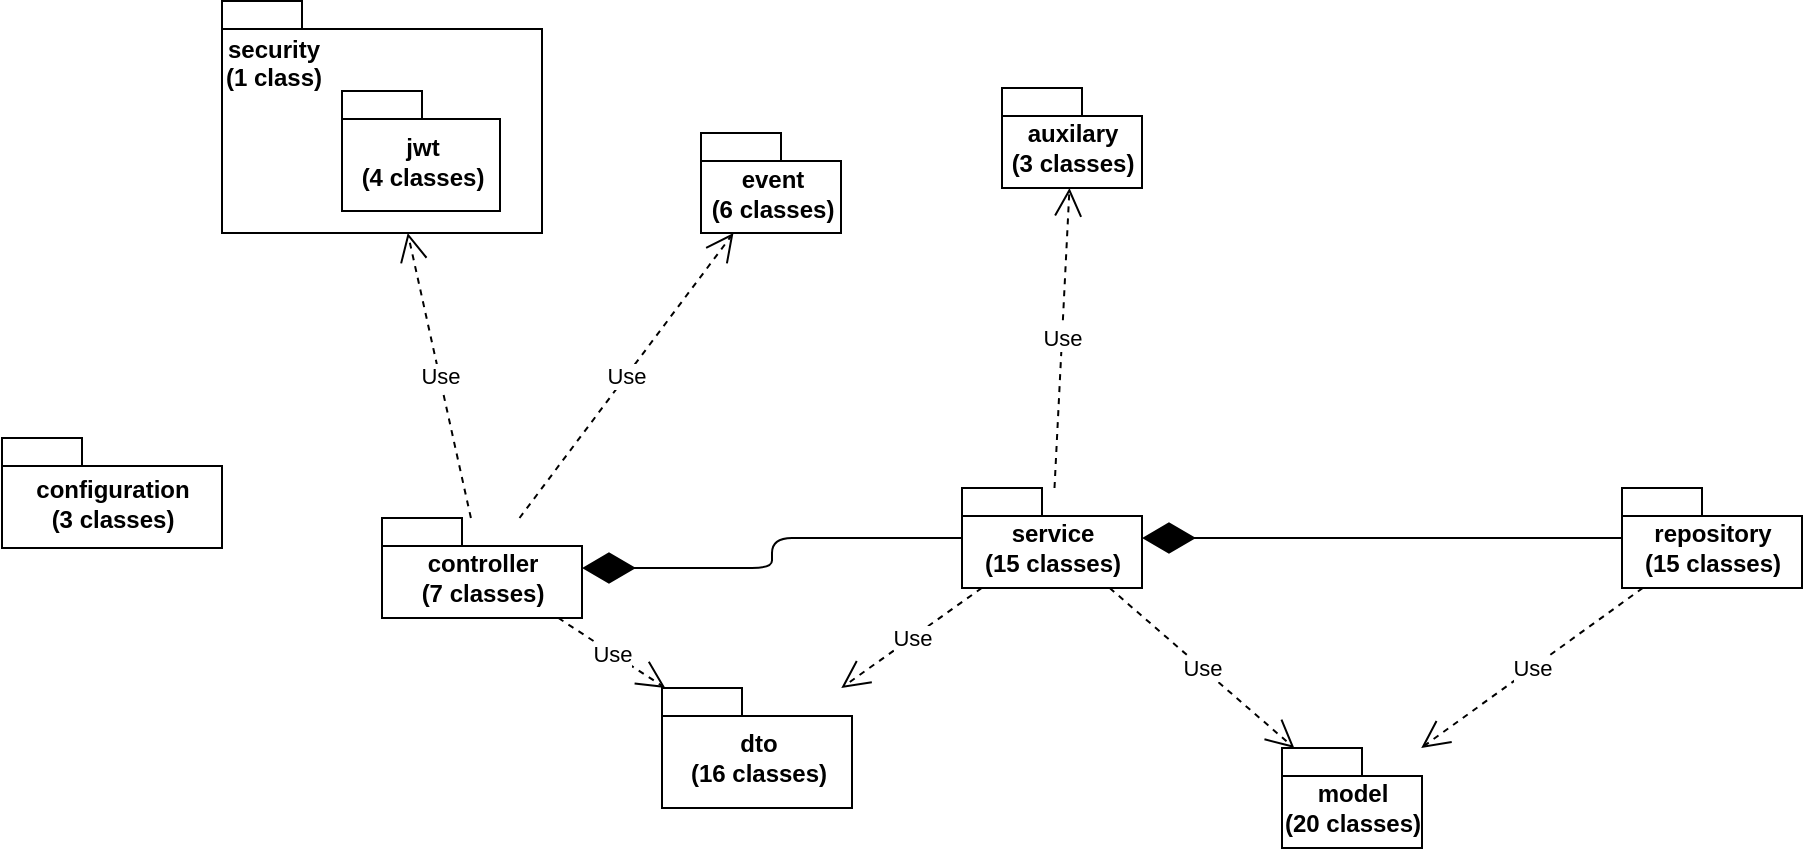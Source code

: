 <mxfile version="10.6.2" type="github"><diagram name="Page-1" id="b5b7bab2-c9e2-2cf4-8b2a-24fd1a2a6d21"><mxGraphModel dx="2221" dy="747" grid="1" gridSize="10" guides="1" tooltips="1" connect="1" arrows="1" fold="1" page="1" pageScale="1" pageWidth="827" pageHeight="1169" background="#ffffff" math="0" shadow="0"><root><mxCell id="0"/><mxCell id="1" parent="0"/><mxCell id="XyeGqPzX4b_ksrqaFT03-1" value="controller&lt;br&gt;(7 classes)&lt;br&gt;" style="shape=folder;fontStyle=1;spacingTop=10;tabWidth=40;tabHeight=14;tabPosition=left;html=1;" vertex="1" parent="1"><mxGeometry x="-10" y="515" width="100" height="50" as="geometry"/></mxCell><mxCell id="XyeGqPzX4b_ksrqaFT03-2" value="service&lt;br&gt;(15 classes)&lt;br&gt;" style="shape=folder;fontStyle=1;spacingTop=10;tabWidth=40;tabHeight=14;tabPosition=left;html=1;" vertex="1" parent="1"><mxGeometry x="280" y="500" width="90" height="50" as="geometry"/></mxCell><mxCell id="XyeGqPzX4b_ksrqaFT03-3" value="repository&lt;br&gt;(15 classes)&lt;br&gt;" style="shape=folder;fontStyle=1;spacingTop=10;tabWidth=40;tabHeight=14;tabPosition=left;html=1;" vertex="1" parent="1"><mxGeometry x="610" y="500" width="90" height="50" as="geometry"/></mxCell><mxCell id="XyeGqPzX4b_ksrqaFT03-6" value="" style="group" vertex="1" connectable="0" parent="1"><mxGeometry x="-90" y="256.5" width="160" height="116" as="geometry"/></mxCell><mxCell id="XyeGqPzX4b_ksrqaFT03-4" value="&lt;div style=&quot;text-align: center&quot;&gt;&lt;span&gt;security&lt;/span&gt;&lt;/div&gt;&lt;div style=&quot;text-align: center&quot;&gt;&lt;span&gt;(1 class)&lt;/span&gt;&lt;/div&gt;" style="shape=folder;fontStyle=1;spacingTop=10;tabWidth=40;tabHeight=14;tabPosition=left;html=1;verticalAlign=top;align=left;" vertex="1" parent="XyeGqPzX4b_ksrqaFT03-6"><mxGeometry width="160" height="116" as="geometry"/></mxCell><mxCell id="XyeGqPzX4b_ksrqaFT03-5" value="&lt;div style=&quot;text-align: center&quot;&gt;jwt&lt;/div&gt;&lt;div style=&quot;text-align: center&quot;&gt;(4 classes)&lt;/div&gt;" style="shape=folder;fontStyle=1;spacingTop=10;tabWidth=40;tabHeight=14;tabPosition=left;html=1;align=center;" vertex="1" parent="XyeGqPzX4b_ksrqaFT03-6"><mxGeometry x="60" y="45" width="79" height="60" as="geometry"/></mxCell><mxCell id="XyeGqPzX4b_ksrqaFT03-7" value="event&lt;br&gt;(6 classes)&lt;br&gt;" style="shape=folder;fontStyle=1;spacingTop=10;tabWidth=40;tabHeight=14;tabPosition=left;html=1;align=center;" vertex="1" parent="1"><mxGeometry x="149.5" y="322.5" width="70" height="50" as="geometry"/></mxCell><mxCell id="XyeGqPzX4b_ksrqaFT03-8" value="dto&lt;br&gt;(16 classes)&lt;br&gt;" style="shape=folder;fontStyle=1;spacingTop=10;tabWidth=40;tabHeight=14;tabPosition=left;html=1;align=center;" vertex="1" parent="1"><mxGeometry x="130" y="600" width="95" height="60" as="geometry"/></mxCell><mxCell id="XyeGqPzX4b_ksrqaFT03-9" value="configuration&lt;br&gt;(3 classes)&lt;br&gt;" style="shape=folder;fontStyle=1;spacingTop=10;tabWidth=40;tabHeight=14;tabPosition=left;html=1;align=center;" vertex="1" parent="1"><mxGeometry x="-200" y="475" width="110" height="55" as="geometry"/></mxCell><mxCell id="XyeGqPzX4b_ksrqaFT03-10" value="auxilary&lt;br&gt;(3 classes)&lt;br&gt;" style="shape=folder;fontStyle=1;spacingTop=10;tabWidth=40;tabHeight=14;tabPosition=left;html=1;align=center;" vertex="1" parent="1"><mxGeometry x="300" y="300" width="70" height="50" as="geometry"/></mxCell><mxCell id="XyeGqPzX4b_ksrqaFT03-13" value="Use" style="endArrow=open;endSize=12;dashed=1;html=1;" edge="1" parent="1" source="XyeGqPzX4b_ksrqaFT03-2" target="XyeGqPzX4b_ksrqaFT03-10"><mxGeometry width="160" relative="1" as="geometry"><mxPoint x="360" y="370" as="sourcePoint"/><mxPoint x="520" y="370" as="targetPoint"/></mxGeometry></mxCell><mxCell id="XyeGqPzX4b_ksrqaFT03-14" value="Use" style="endArrow=open;endSize=12;dashed=1;html=1;" edge="1" parent="1" source="XyeGqPzX4b_ksrqaFT03-1" target="XyeGqPzX4b_ksrqaFT03-4"><mxGeometry width="160" relative="1" as="geometry"><mxPoint x="140" y="400" as="sourcePoint"/><mxPoint x="300" y="400" as="targetPoint"/></mxGeometry></mxCell><mxCell id="XyeGqPzX4b_ksrqaFT03-15" value="model&lt;br&gt;(20 classes)&lt;br&gt;" style="shape=folder;fontStyle=1;spacingTop=10;tabWidth=40;tabHeight=14;tabPosition=left;html=1;align=center;" vertex="1" parent="1"><mxGeometry x="440" y="630" width="70" height="50" as="geometry"/></mxCell><mxCell id="XyeGqPzX4b_ksrqaFT03-17" value="Use" style="endArrow=open;endSize=12;dashed=1;html=1;" edge="1" parent="1" source="XyeGqPzX4b_ksrqaFT03-1" target="XyeGqPzX4b_ksrqaFT03-7"><mxGeometry width="160" relative="1" as="geometry"><mxPoint x="-10" y="570" as="sourcePoint"/><mxPoint x="150" y="570" as="targetPoint"/></mxGeometry></mxCell><mxCell id="XyeGqPzX4b_ksrqaFT03-18" value="" style="endArrow=diamondThin;endFill=1;endSize=24;html=1;edgeStyle=orthogonalEdgeStyle;" edge="1" parent="1" source="XyeGqPzX4b_ksrqaFT03-2" target="XyeGqPzX4b_ksrqaFT03-1"><mxGeometry width="160" relative="1" as="geometry"><mxPoint x="150" y="550" as="sourcePoint"/><mxPoint x="310" y="550" as="targetPoint"/></mxGeometry></mxCell><mxCell id="XyeGqPzX4b_ksrqaFT03-19" value="" style="endArrow=diamondThin;endFill=1;endSize=24;html=1;edgeStyle=elbowEdgeStyle;elbow=vertical;" edge="1" parent="1" source="XyeGqPzX4b_ksrqaFT03-3" target="XyeGqPzX4b_ksrqaFT03-2"><mxGeometry width="160" relative="1" as="geometry"><mxPoint x="460" y="610" as="sourcePoint"/><mxPoint x="620" y="610" as="targetPoint"/></mxGeometry></mxCell><mxCell id="XyeGqPzX4b_ksrqaFT03-22" value="Use" style="endArrow=open;endSize=12;dashed=1;html=1;" edge="1" parent="1" source="XyeGqPzX4b_ksrqaFT03-1" target="XyeGqPzX4b_ksrqaFT03-8"><mxGeometry width="160" relative="1" as="geometry"><mxPoint x="-20" y="720" as="sourcePoint"/><mxPoint x="140" y="720" as="targetPoint"/></mxGeometry></mxCell><mxCell id="XyeGqPzX4b_ksrqaFT03-23" value="Use" style="endArrow=open;endSize=12;dashed=1;html=1;" edge="1" parent="1" source="XyeGqPzX4b_ksrqaFT03-2" target="XyeGqPzX4b_ksrqaFT03-8"><mxGeometry width="160" relative="1" as="geometry"><mxPoint x="250" y="730" as="sourcePoint"/><mxPoint x="410" y="730" as="targetPoint"/></mxGeometry></mxCell><mxCell id="XyeGqPzX4b_ksrqaFT03-24" value="Use" style="endArrow=open;endSize=12;dashed=1;html=1;" edge="1" parent="1" source="XyeGqPzX4b_ksrqaFT03-2" target="XyeGqPzX4b_ksrqaFT03-15"><mxGeometry width="160" relative="1" as="geometry"><mxPoint x="380" y="730" as="sourcePoint"/><mxPoint x="540" y="730" as="targetPoint"/></mxGeometry></mxCell><mxCell id="XyeGqPzX4b_ksrqaFT03-25" value="Use" style="endArrow=open;endSize=12;dashed=1;html=1;" edge="1" parent="1" source="XyeGqPzX4b_ksrqaFT03-3" target="XyeGqPzX4b_ksrqaFT03-15"><mxGeometry width="160" relative="1" as="geometry"><mxPoint x="700" y="710" as="sourcePoint"/><mxPoint x="860" y="710" as="targetPoint"/></mxGeometry></mxCell></root></mxGraphModel></diagram></mxfile>
